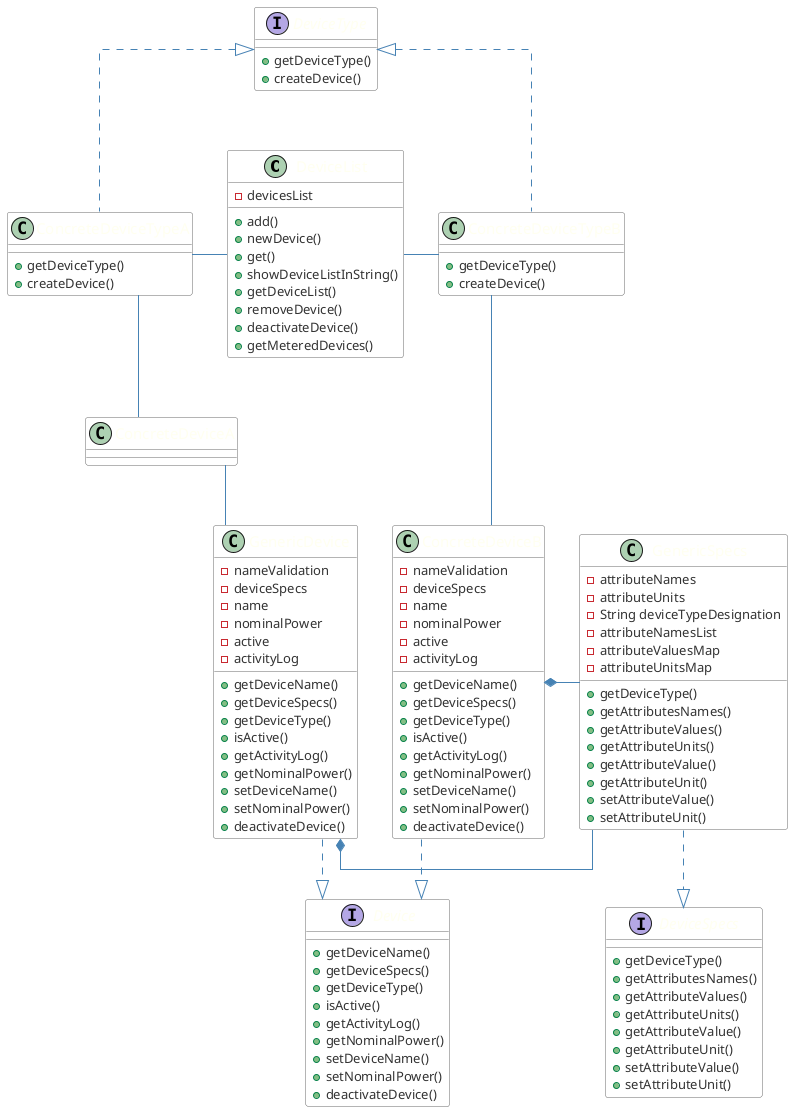 @startuml
skinparam linetype ortho

skinparam class {
	ArrowColor SteelBlue
	BorderColor Dimgray
	HeaderBackgroundColor SteelBlue
	BackgroundColor White
	FontName Calibri bold
	AttributeFontColor #333
	AttributeFontName Calibri
	AttributeFontSize 13
	FontColor Ivory
	FontSize 15
}

class DeviceList
{
- devicesList
+ add()
+ newDevice()
+ get()
+ showDeviceListInString()
+ getDeviceList()
+ removeDevice()
+ deactivateDevice()
+ getMeteredDevices()
}

interface DeviceType
{
+getDeviceType()
+createDevice()
}

class ConcreteDeviceTypeA
{
+getDeviceType()
+createDevice()
}
class ConcreteDeviceTypeB
{
+getDeviceType()
+createDevice()
}





class ConcreteDeviceB {
- nameValidation
- deviceSpecs
- name
- nominalPower
- active
- activityLog

+getDeviceName()
+getDeviceSpecs()
+getDeviceType()
+isActive()
+getActivityLog()
+getNominalPower()
+setDeviceName()
+setNominalPower()
+deactivateDevice()
}

class GenericDevice {
- nameValidation
- deviceSpecs
- name
- nominalPower
- active
- activityLog

+getDeviceName()
+getDeviceSpecs()
+getDeviceType()
+isActive()
+getActivityLog()
+getNominalPower()
+setDeviceName()
+setNominalPower()
+deactivateDevice()
}

class GenericSpecs
{
- attributeNames
- attributeUnits
- String deviceTypeDesignation
- attributeNamesList
- attributeValuesMap
- attributeUnitsMap
+getDeviceType()
+getAttributesNames()
+getAttributeValues()
+getAttributeUnits()
+getAttributeValue()
+getAttributeUnit()
+setAttributeValue()
+setAttributeUnit()
}

interface DeviceSpecs
{
+getDeviceType()
+getAttributesNames()
+getAttributeValues()
+getAttributeUnits()
+getAttributeValue()
+getAttributeUnit()
+setAttributeValue()
+setAttributeUnit()
}



interface Device
{
+getDeviceName()
+getDeviceSpecs()
+getDeviceType()
+isActive()
+getActivityLog()
+getNominalPower()
+setDeviceName()
+setNominalPower()
+deactivateDevice()
}




DeviceList -left- ConcreteDeviceTypeA
DeviceList -right- ConcreteDeviceTypeB

ConcreteDeviceTypeA .up.|> DeviceType
ConcreteDeviceTypeB .up.|> DeviceType

GenericSpecs ..|> DeviceSpecs

ConcreteDeviceA -down- GenericDevice

GenericDevice ..|> Device

GenericDevice *-right- GenericSpecs


ConcreteDeviceTypeA -down- ConcreteDeviceA

ConcreteDeviceTypeB -down- ConcreteDeviceB

ConcreteDeviceB ..|> Device
ConcreteDeviceB *-right- GenericSpecs



@enduml
